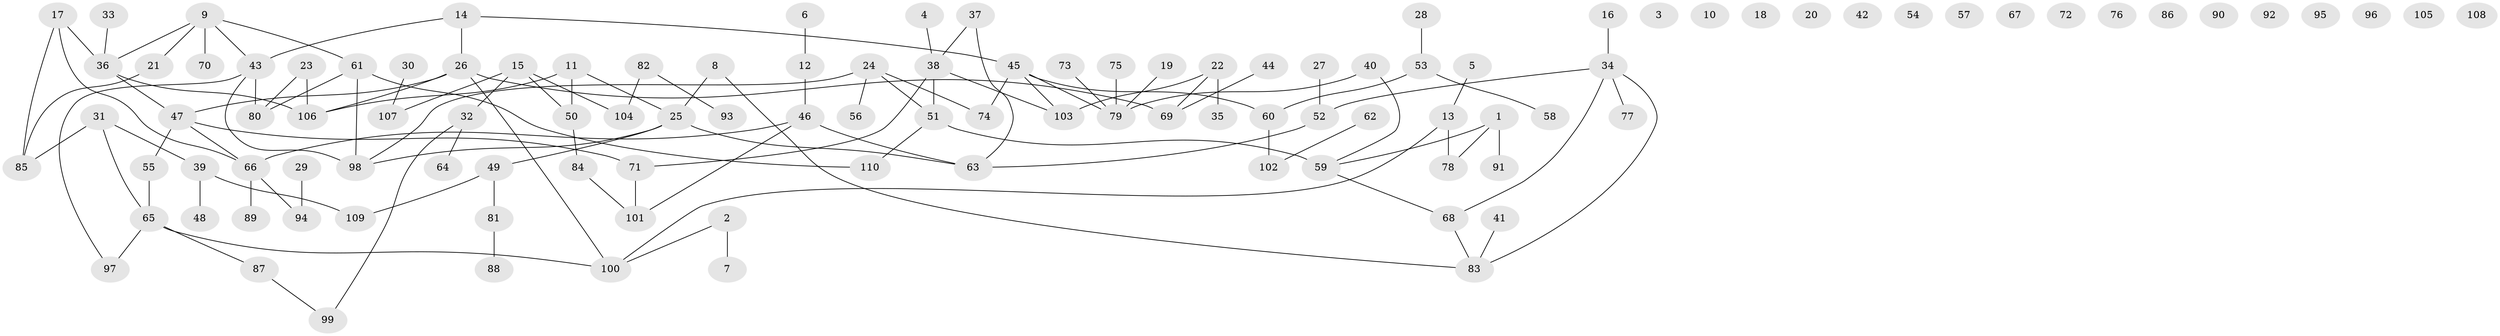 // coarse degree distribution, {0: 0.38636363636363635, 1: 0.25, 3: 0.09090909090909091, 4: 0.045454545454545456, 2: 0.11363636363636363, 6: 0.045454545454545456, 5: 0.022727272727272728, 8: 0.045454545454545456}
// Generated by graph-tools (version 1.1) at 2025/43/03/04/25 21:43:54]
// undirected, 110 vertices, 119 edges
graph export_dot {
graph [start="1"]
  node [color=gray90,style=filled];
  1;
  2;
  3;
  4;
  5;
  6;
  7;
  8;
  9;
  10;
  11;
  12;
  13;
  14;
  15;
  16;
  17;
  18;
  19;
  20;
  21;
  22;
  23;
  24;
  25;
  26;
  27;
  28;
  29;
  30;
  31;
  32;
  33;
  34;
  35;
  36;
  37;
  38;
  39;
  40;
  41;
  42;
  43;
  44;
  45;
  46;
  47;
  48;
  49;
  50;
  51;
  52;
  53;
  54;
  55;
  56;
  57;
  58;
  59;
  60;
  61;
  62;
  63;
  64;
  65;
  66;
  67;
  68;
  69;
  70;
  71;
  72;
  73;
  74;
  75;
  76;
  77;
  78;
  79;
  80;
  81;
  82;
  83;
  84;
  85;
  86;
  87;
  88;
  89;
  90;
  91;
  92;
  93;
  94;
  95;
  96;
  97;
  98;
  99;
  100;
  101;
  102;
  103;
  104;
  105;
  106;
  107;
  108;
  109;
  110;
  1 -- 59;
  1 -- 78;
  1 -- 91;
  2 -- 7;
  2 -- 100;
  4 -- 38;
  5 -- 13;
  6 -- 12;
  8 -- 25;
  8 -- 83;
  9 -- 21;
  9 -- 36;
  9 -- 43;
  9 -- 61;
  9 -- 70;
  11 -- 25;
  11 -- 50;
  11 -- 106;
  12 -- 46;
  13 -- 78;
  13 -- 100;
  14 -- 26;
  14 -- 43;
  14 -- 45;
  15 -- 32;
  15 -- 50;
  15 -- 104;
  15 -- 107;
  16 -- 34;
  17 -- 36;
  17 -- 66;
  17 -- 85;
  19 -- 79;
  21 -- 85;
  22 -- 35;
  22 -- 69;
  22 -- 103;
  23 -- 80;
  23 -- 106;
  24 -- 51;
  24 -- 56;
  24 -- 74;
  24 -- 98;
  25 -- 49;
  25 -- 63;
  25 -- 98;
  26 -- 47;
  26 -- 69;
  26 -- 100;
  26 -- 106;
  27 -- 52;
  28 -- 53;
  29 -- 94;
  30 -- 107;
  31 -- 39;
  31 -- 65;
  31 -- 85;
  32 -- 64;
  32 -- 99;
  33 -- 36;
  34 -- 52;
  34 -- 68;
  34 -- 77;
  34 -- 83;
  36 -- 47;
  36 -- 106;
  37 -- 38;
  37 -- 63;
  38 -- 51;
  38 -- 71;
  38 -- 103;
  39 -- 48;
  39 -- 109;
  40 -- 59;
  40 -- 79;
  41 -- 83;
  43 -- 80;
  43 -- 97;
  43 -- 98;
  44 -- 69;
  45 -- 60;
  45 -- 74;
  45 -- 79;
  45 -- 103;
  46 -- 63;
  46 -- 66;
  46 -- 101;
  47 -- 55;
  47 -- 66;
  47 -- 71;
  49 -- 81;
  49 -- 109;
  50 -- 84;
  51 -- 59;
  51 -- 110;
  52 -- 63;
  53 -- 58;
  53 -- 60;
  55 -- 65;
  59 -- 68;
  60 -- 102;
  61 -- 80;
  61 -- 98;
  61 -- 110;
  62 -- 102;
  65 -- 87;
  65 -- 97;
  65 -- 100;
  66 -- 89;
  66 -- 94;
  68 -- 83;
  71 -- 101;
  73 -- 79;
  75 -- 79;
  81 -- 88;
  82 -- 93;
  82 -- 104;
  84 -- 101;
  87 -- 99;
}
